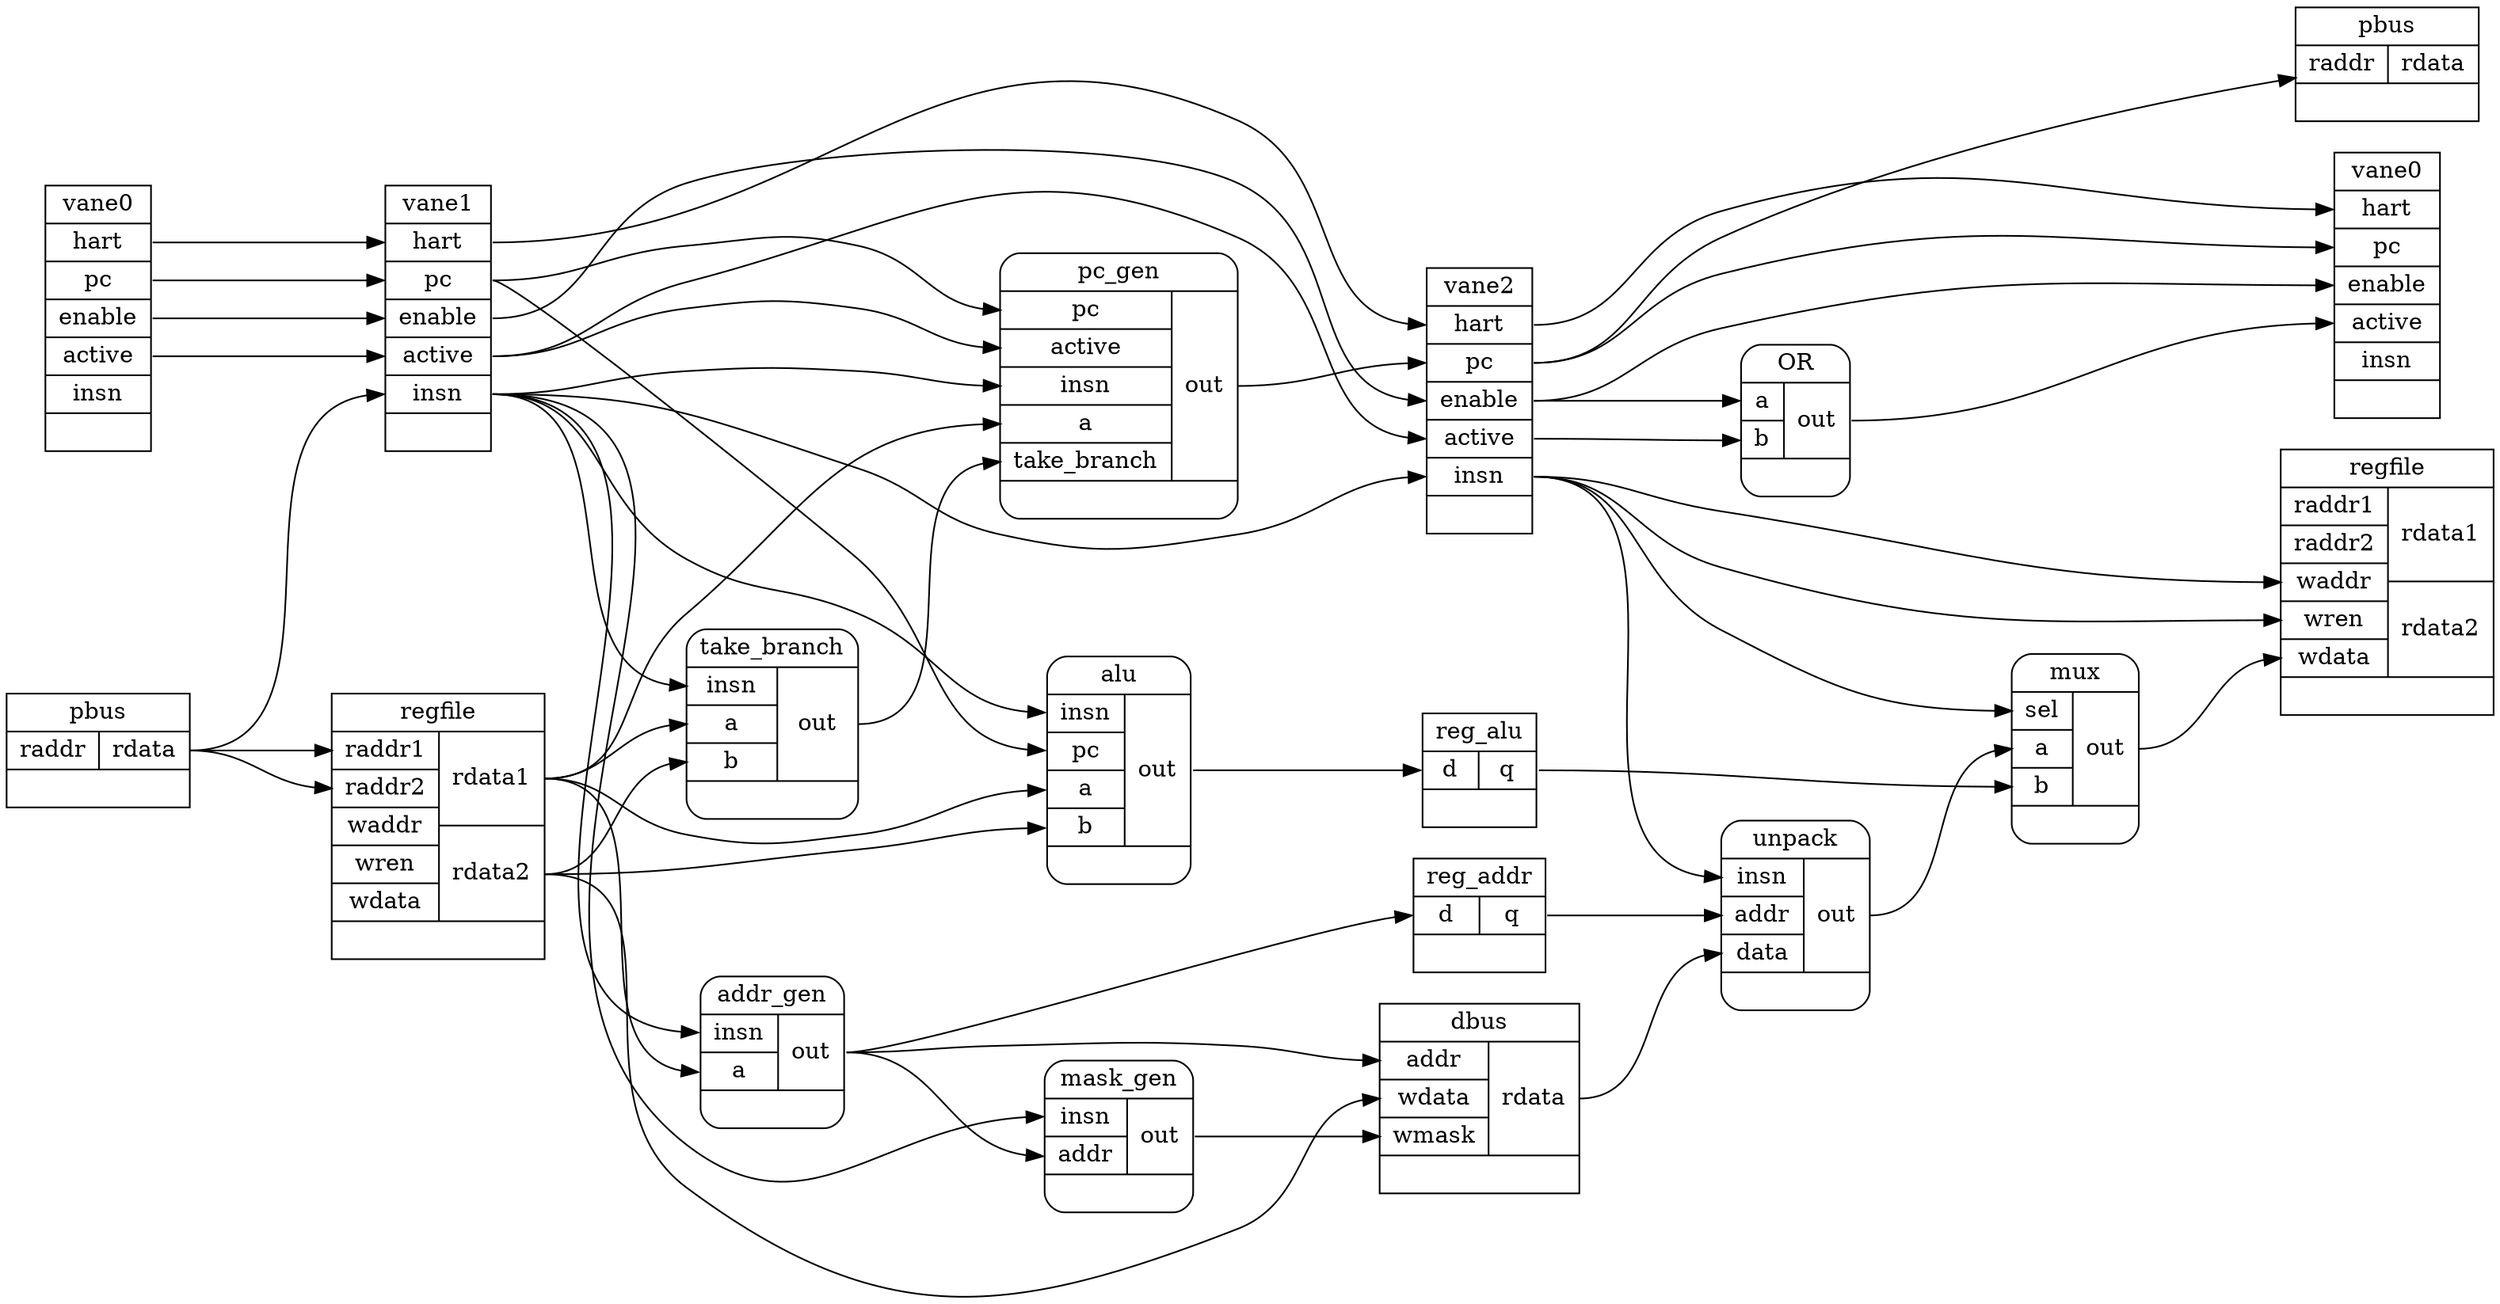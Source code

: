 digraph G {
    rankdir="LR"
    ranksep=1.2

    rank="same" {
        vane0
        pbus_l
    }

    rank="same" {
        vane1
        regfile_r
    }

    rank="same" {
        vane2
        reg_alu
        reg_addr
        dbus
    }

    rank="same" {
        vane3
        regfile_w
        pbus_r
    }

    rank="same" {
        take_branch
        addr_gen
    }

    rank="same" {
        alu
        mask_gen
        pc_gen
    }

    //----------

    vane0 [shape="record" label="<top>vane0|<hart>hart|<pc>pc|<enable>enable|<active>active|<insn>insn|"]

    vane0:hart   -> vane1:hart
    vane0:pc     -> vane1:pc
    vane0:enable -> vane1:enable
    vane0:active -> vane1:active

    //----------

    vane1 [shape="record" label="<top>vane1|<hart>hart|<pc>pc|<enable>enable|<active>active|<insn>insn|"]

    vane1:hart   -> vane2:hart
    vane1:pc     -> alu:pc
    vane1:pc     -> pc_gen:pc
    vane1:enable -> vane2:enable
    vane1:active -> vane2:active
    vane1:active -> pc_gen:active
    vane1:insn   -> vane2:insn
    vane1:insn   -> addr_gen:insn
    vane1:insn   -> alu:insn
    vane1:insn   -> pc_gen:insn

    //----------

    vane2 [shape="record" label="<top>vane2|<hart>hart|<pc>pc|<enable>enable|<active>active|<insn>insn|"]

    vane2:hart   -> vane3:hart
    vane2:pc     -> vane3:pc
    vane2:pc     -> pbus_r:addr
    vane2:insn   -> writeback_mux:sel
    vane2:insn   -> regfile_w:wren
    vane2:insn   -> regfile_w:waddr
    vane2:insn   -> unpack:insn
    vane2:enable -> vane3:enable
    vane2:enable -> OR:a
    vane2:active -> OR:b

    OR [shape="Mrecord" label="OR|{{<a>a|<b>b}|{<out>out}}|"]
    OR:out -> vane3:active

    //----------


    vane3 [shape="record" label="<top>vane0|<hart>hart|<pc>pc|<enable>enable|<active>active|<insn>insn|"]

    //----------

    take_branch [shape="Mrecord" label="<top>take_branch|{{<insn>insn|<a>a|<b>b}|<out>out}|"]

    vane1:insn -> take_branch:insn
    regfile_r:rdata1 -> take_branch:a
    regfile_r:rdata2 -> take_branch:b
    take_branch:out -> pc_gen:take_branch

    //----------

    addr_gen [shape="Mrecord" label="<top>addr_gen|{{<insn>insn|<a>a}|<out>out}|"]
    addr_gen:out -> dbus:addr
    addr_gen:out -> reg_addr:d

    mask_gen [shape="Mrecord" label="<top>mask_gen|{{<insn>insn|<addr>addr}|<out>out}|"]
    vane1:insn -> mask_gen:insn
    addr_gen:out -> mask_gen:addr
    mask_gen:out -> dbus:wmask

    //----------

    pbus_l [shape="record" label="<top>pbus|{<raddr>raddr|<rdata>rdata}|"]
    pbus_r [shape="record" label="<top>pbus|{<raddr>raddr|<rdata>rdata}|"]
    pbus_l:rdata -> regfile_r:raddr1
    pbus_l:rdata -> regfile_r:raddr2
    pbus_l:rdata -> vane1:insn

    //----------

    dbus [shape="record" label="<top>dbus|{{<addr>addr|<wdata>wdata|<wmask>wmask}|<rdata>rdata}|"]
    dbus:rdata -> unpack:data

    //----------

    regfile_r [shape="record" label="<top>regfile|{{<raddr1>raddr1|<raddr2>raddr2|<waddr>waddr|<wren>wren|<wdata>wdata}|{<rdata1>rdata1|<rdata2>rdata2}}|"]
    regfile_w [shape="record" label="<top>regfile|{{<raddr1>raddr1|<raddr2>raddr2|<waddr>waddr|<wren>wren|<wdata>wdata}|{<rdata1>rdata1|<rdata2>rdata2}}|"];
    regfile_r:rdata1 -> addr_gen:a
    regfile_r:rdata2 -> dbus:wdata
    regfile_r:rdata1 -> alu:a
    regfile_r:rdata2 -> alu:b
    regfile_r:rdata1 -> pc_gen:a

    //----------

    //----------

    reg_addr [shape="record" label="<top>reg_addr|{<d>d|<q>q}|"]
    reg_addr:q -> unpack:addr

    //----------

    unpack  [shape="Mrecord" label="unpack|{{<insn>insn|<addr>addr|<data>data} | <out>out } |"]
    unpack:out        -> writeback_mux:a

    //----------

    alu [shape="Mrecord" label="alu|{{<insn>insn|<pc>pc|<a>a|<b>b}|<out>out}|"]
    alu:out -> reg_alu:d

    //----------

    pc_gen [shape="Mrecord" label="<top>pc_gen|{ {<pc>pc|<active>active|<insn>insn|<a>a|<take_branch>take_branch} | <out>out }|"]
    pc_gen:out -> vane2:pc

    //----------

    reg_alu [shape="record" label="<top>reg_alu|{<d>d|<q>q}|"]
    reg_alu:q         -> writeback_mux:b

    //----------

    writeback_mux [shape="Mrecord" label="mux|{{<sel>sel|<a>a|<b>b} | <out>out }|"]
    writeback_mux:out -> regfile_w:wdata
}
